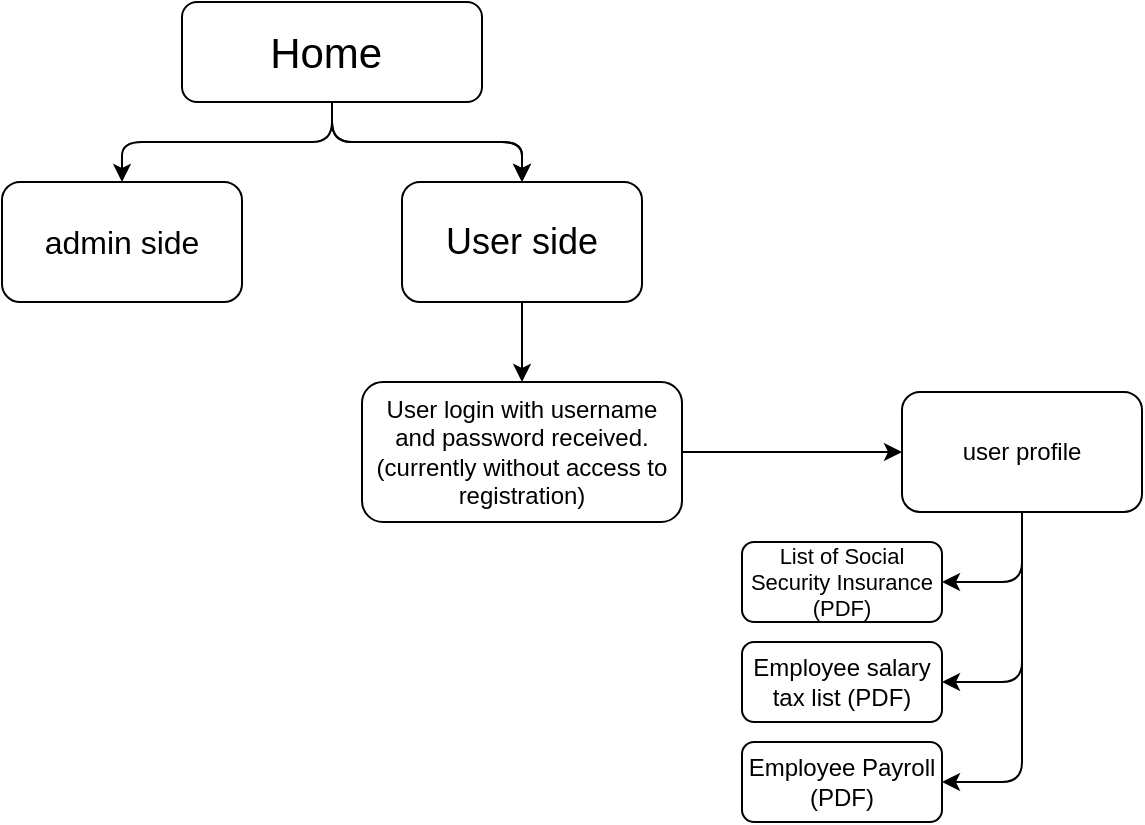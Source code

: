 <mxfile version="21.3.2" type="github">
  <diagram name="Page-1" id="bwL8cI_AIS0J8CrupIud">
    <mxGraphModel dx="1147" dy="605" grid="1" gridSize="10" guides="1" tooltips="1" connect="1" arrows="1" fold="1" page="1" pageScale="1" pageWidth="850" pageHeight="1100" math="0" shadow="0">
      <root>
        <mxCell id="0" />
        <mxCell id="1" parent="0" />
        <mxCell id="pEb46mMczC8xLRefmnad-8" value="" style="edgeStyle=orthogonalEdgeStyle;rounded=1;orthogonalLoop=1;jettySize=auto;html=1;" edge="1" parent="1" source="pEb46mMczC8xLRefmnad-5" target="pEb46mMczC8xLRefmnad-7">
          <mxGeometry relative="1" as="geometry" />
        </mxCell>
        <mxCell id="pEb46mMczC8xLRefmnad-9" value="" style="edgeStyle=orthogonalEdgeStyle;rounded=1;orthogonalLoop=1;jettySize=auto;html=1;" edge="1" parent="1" source="pEb46mMczC8xLRefmnad-5" target="pEb46mMczC8xLRefmnad-7">
          <mxGeometry relative="1" as="geometry" />
        </mxCell>
        <mxCell id="pEb46mMczC8xLRefmnad-10" style="edgeStyle=orthogonalEdgeStyle;rounded=1;orthogonalLoop=1;jettySize=auto;html=1;" edge="1" parent="1" source="pEb46mMczC8xLRefmnad-5" target="pEb46mMczC8xLRefmnad-6">
          <mxGeometry relative="1" as="geometry" />
        </mxCell>
        <mxCell id="pEb46mMczC8xLRefmnad-5" value="Home&amp;nbsp;" style="rounded=1;whiteSpace=wrap;html=1;fontSize=21;" vertex="1" parent="1">
          <mxGeometry x="350" y="40" width="150" height="50" as="geometry" />
        </mxCell>
        <mxCell id="pEb46mMczC8xLRefmnad-6" value="&lt;font size=&quot;3&quot;&gt;admin side&lt;/font&gt;" style="rounded=1;whiteSpace=wrap;html=1;" vertex="1" parent="1">
          <mxGeometry x="260" y="130" width="120" height="60" as="geometry" />
        </mxCell>
        <mxCell id="pEb46mMczC8xLRefmnad-12" value="" style="edgeStyle=orthogonalEdgeStyle;rounded=1;orthogonalLoop=1;jettySize=auto;html=1;" edge="1" parent="1" source="pEb46mMczC8xLRefmnad-7" target="pEb46mMczC8xLRefmnad-11">
          <mxGeometry relative="1" as="geometry" />
        </mxCell>
        <mxCell id="pEb46mMczC8xLRefmnad-7" value="&lt;font style=&quot;font-size: 18px;&quot;&gt;User side&lt;/font&gt;" style="rounded=1;whiteSpace=wrap;html=1;" vertex="1" parent="1">
          <mxGeometry x="460" y="130" width="120" height="60" as="geometry" />
        </mxCell>
        <mxCell id="pEb46mMczC8xLRefmnad-14" value="" style="edgeStyle=orthogonalEdgeStyle;rounded=1;orthogonalLoop=1;jettySize=auto;html=1;" edge="1" parent="1" source="pEb46mMczC8xLRefmnad-11" target="pEb46mMczC8xLRefmnad-13">
          <mxGeometry relative="1" as="geometry" />
        </mxCell>
        <mxCell id="pEb46mMczC8xLRefmnad-11" value="User login with username and password received. (currently without access to registration)" style="rounded=1;whiteSpace=wrap;html=1;" vertex="1" parent="1">
          <mxGeometry x="440" y="230" width="160" height="70" as="geometry" />
        </mxCell>
        <mxCell id="pEb46mMczC8xLRefmnad-27" style="edgeStyle=orthogonalEdgeStyle;rounded=1;orthogonalLoop=1;jettySize=auto;html=1;entryX=1;entryY=0.5;entryDx=0;entryDy=0;" edge="1" parent="1" source="pEb46mMczC8xLRefmnad-13" target="pEb46mMczC8xLRefmnad-15">
          <mxGeometry relative="1" as="geometry" />
        </mxCell>
        <mxCell id="pEb46mMczC8xLRefmnad-28" style="edgeStyle=orthogonalEdgeStyle;rounded=1;orthogonalLoop=1;jettySize=auto;html=1;entryX=1;entryY=0.5;entryDx=0;entryDy=0;" edge="1" parent="1" source="pEb46mMczC8xLRefmnad-13" target="pEb46mMczC8xLRefmnad-18">
          <mxGeometry relative="1" as="geometry" />
        </mxCell>
        <mxCell id="pEb46mMczC8xLRefmnad-29" style="edgeStyle=orthogonalEdgeStyle;rounded=1;orthogonalLoop=1;jettySize=auto;html=1;entryX=1;entryY=0.5;entryDx=0;entryDy=0;" edge="1" parent="1" source="pEb46mMczC8xLRefmnad-13" target="pEb46mMczC8xLRefmnad-17">
          <mxGeometry relative="1" as="geometry" />
        </mxCell>
        <mxCell id="pEb46mMczC8xLRefmnad-13" value="user profile" style="rounded=1;whiteSpace=wrap;html=1;" vertex="1" parent="1">
          <mxGeometry x="710" y="235" width="120" height="60" as="geometry" />
        </mxCell>
        <mxCell id="pEb46mMczC8xLRefmnad-15" value="List of Social Security Insurance (PDF)" style="rounded=1;whiteSpace=wrap;html=1;fontSize=11;" vertex="1" parent="1">
          <mxGeometry x="630" y="310" width="100" height="40" as="geometry" />
        </mxCell>
        <mxCell id="pEb46mMczC8xLRefmnad-17" value="Employee Payroll (PDF)" style="rounded=1;whiteSpace=wrap;html=1;" vertex="1" parent="1">
          <mxGeometry x="630" y="410" width="100" height="40" as="geometry" />
        </mxCell>
        <mxCell id="pEb46mMczC8xLRefmnad-18" value="Employee salary tax list (PDF)" style="rounded=1;whiteSpace=wrap;html=1;" vertex="1" parent="1">
          <mxGeometry x="630" y="360" width="100" height="40" as="geometry" />
        </mxCell>
      </root>
    </mxGraphModel>
  </diagram>
</mxfile>
